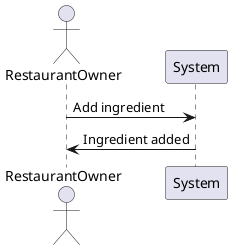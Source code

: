 @startuml
actor RestaurantOwner
RestaurantOwner -> System: Add ingredient
System -> RestaurantOwner: Ingredient added
@enduml
